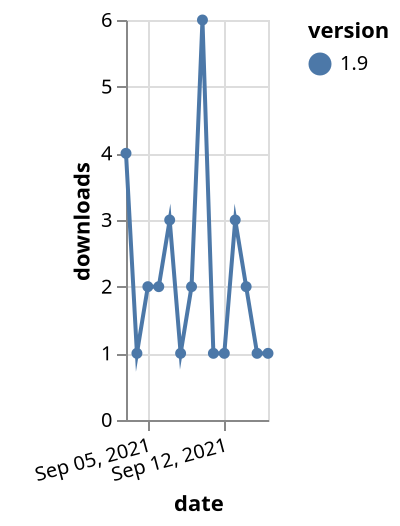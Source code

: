 {"$schema": "https://vega.github.io/schema/vega-lite/v5.json", "description": "A simple bar chart with embedded data.", "data": {"values": [{"date": "2021-09-03", "total": 747, "delta": 4, "version": "1.9"}, {"date": "2021-09-04", "total": 748, "delta": 1, "version": "1.9"}, {"date": "2021-09-05", "total": 750, "delta": 2, "version": "1.9"}, {"date": "2021-09-06", "total": 752, "delta": 2, "version": "1.9"}, {"date": "2021-09-07", "total": 755, "delta": 3, "version": "1.9"}, {"date": "2021-09-08", "total": 756, "delta": 1, "version": "1.9"}, {"date": "2021-09-09", "total": 758, "delta": 2, "version": "1.9"}, {"date": "2021-09-10", "total": 764, "delta": 6, "version": "1.9"}, {"date": "2021-09-11", "total": 765, "delta": 1, "version": "1.9"}, {"date": "2021-09-12", "total": 766, "delta": 1, "version": "1.9"}, {"date": "2021-09-13", "total": 769, "delta": 3, "version": "1.9"}, {"date": "2021-09-14", "total": 771, "delta": 2, "version": "1.9"}, {"date": "2021-09-15", "total": 772, "delta": 1, "version": "1.9"}, {"date": "2021-09-16", "total": 773, "delta": 1, "version": "1.9"}]}, "width": "container", "mark": {"type": "line", "point": {"filled": true}}, "encoding": {"x": {"field": "date", "type": "temporal", "timeUnit": "yearmonthdate", "title": "date", "axis": {"labelAngle": -15}}, "y": {"field": "delta", "type": "quantitative", "title": "downloads"}, "color": {"field": "version", "type": "nominal"}, "tooltip": {"field": "delta"}}}